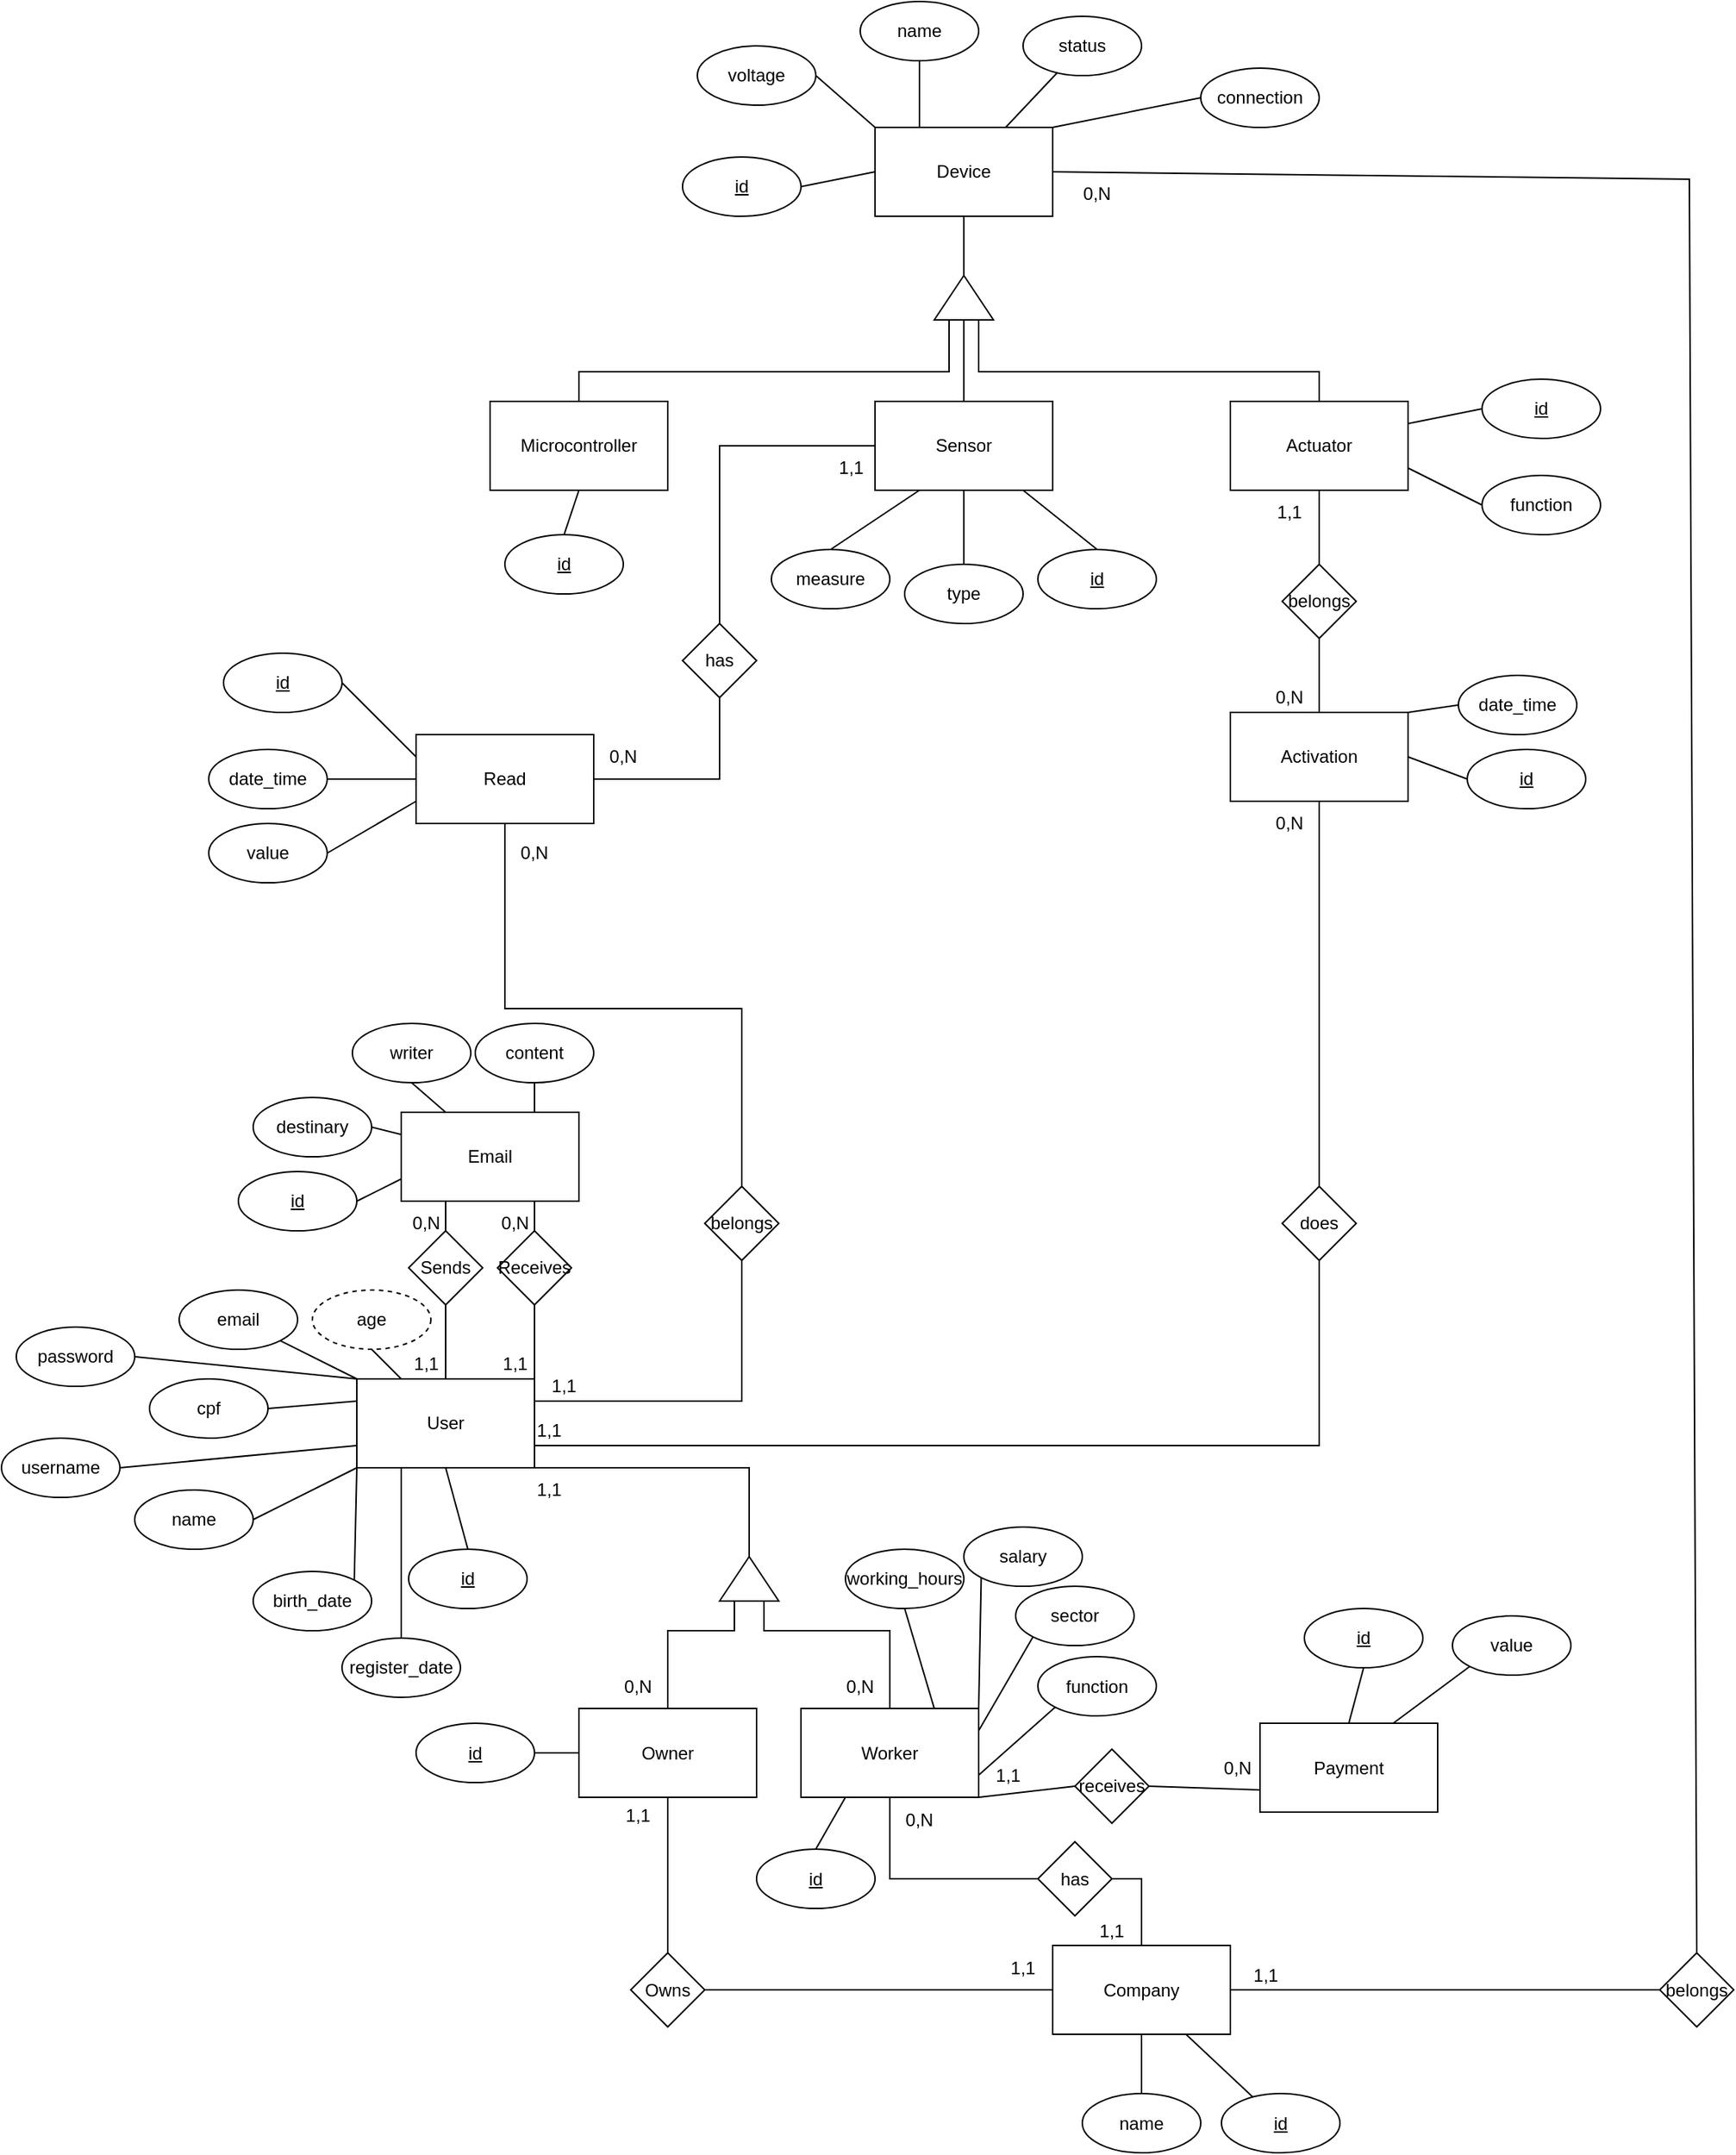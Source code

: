<mxfile version="21.3.3" type="device">
  <diagram name="Página-1" id="2HrXvCDkFX0DEuUbTWAf">
    <mxGraphModel dx="2261" dy="2053" grid="1" gridSize="10" guides="1" tooltips="1" connect="1" arrows="1" fold="1" page="1" pageScale="1" pageWidth="827" pageHeight="1169" math="0" shadow="0">
      <root>
        <mxCell id="0" />
        <mxCell id="1" parent="0" />
        <mxCell id="Am-JmtcmofWB1MtlpI0O-1" value="User" style="rounded=0;whiteSpace=wrap;html=1;" parent="1" vertex="1">
          <mxGeometry x="-410" y="290" width="120" height="60" as="geometry" />
        </mxCell>
        <mxCell id="Am-JmtcmofWB1MtlpI0O-5" value="Company" style="rounded=0;whiteSpace=wrap;html=1;" parent="1" vertex="1">
          <mxGeometry x="60" y="672.5" width="120" height="60" as="geometry" />
        </mxCell>
        <mxCell id="Am-JmtcmofWB1MtlpI0O-8" value="name" style="ellipse;whiteSpace=wrap;html=1;" parent="1" vertex="1">
          <mxGeometry x="-560" y="365" width="80" height="40" as="geometry" />
        </mxCell>
        <mxCell id="Am-JmtcmofWB1MtlpI0O-9" value="username" style="ellipse;whiteSpace=wrap;html=1;" parent="1" vertex="1">
          <mxGeometry x="-650" y="330" width="80" height="40" as="geometry" />
        </mxCell>
        <mxCell id="Am-JmtcmofWB1MtlpI0O-10" value="email" style="ellipse;whiteSpace=wrap;html=1;" parent="1" vertex="1">
          <mxGeometry x="-530" y="230" width="80" height="40" as="geometry" />
        </mxCell>
        <mxCell id="Am-JmtcmofWB1MtlpI0O-11" value="cpf" style="ellipse;whiteSpace=wrap;html=1;" parent="1" vertex="1">
          <mxGeometry x="-550" y="290" width="80" height="40" as="geometry" />
        </mxCell>
        <mxCell id="Am-JmtcmofWB1MtlpI0O-12" value="password" style="ellipse;whiteSpace=wrap;html=1;" parent="1" vertex="1">
          <mxGeometry x="-640" y="255" width="80" height="40" as="geometry" />
        </mxCell>
        <mxCell id="Am-JmtcmofWB1MtlpI0O-13" value="birth_date" style="ellipse;whiteSpace=wrap;html=1;" parent="1" vertex="1">
          <mxGeometry x="-480" y="420" width="80" height="40" as="geometry" />
        </mxCell>
        <mxCell id="Am-JmtcmofWB1MtlpI0O-14" value="name" style="ellipse;whiteSpace=wrap;html=1;" parent="1" vertex="1">
          <mxGeometry x="80" y="772.5" width="80" height="40" as="geometry" />
        </mxCell>
        <mxCell id="Am-JmtcmofWB1MtlpI0O-19" value="" style="endArrow=none;html=1;rounded=0;exitX=1;exitY=0.5;exitDx=0;exitDy=0;entryX=0;entryY=0.75;entryDx=0;entryDy=0;" parent="1" source="Am-JmtcmofWB1MtlpI0O-9" target="Am-JmtcmofWB1MtlpI0O-1" edge="1">
          <mxGeometry width="50" height="50" relative="1" as="geometry">
            <mxPoint x="-190" y="300" as="sourcePoint" />
            <mxPoint x="-140" y="250" as="targetPoint" />
          </mxGeometry>
        </mxCell>
        <mxCell id="Am-JmtcmofWB1MtlpI0O-24" value="" style="endArrow=none;html=1;rounded=0;exitX=1;exitY=0.5;exitDx=0;exitDy=0;entryX=0;entryY=0;entryDx=0;entryDy=0;" parent="1" source="Am-JmtcmofWB1MtlpI0O-12" target="Am-JmtcmofWB1MtlpI0O-1" edge="1">
          <mxGeometry width="50" height="50" relative="1" as="geometry">
            <mxPoint x="-180" y="310" as="sourcePoint" />
            <mxPoint x="-130" y="260" as="targetPoint" />
          </mxGeometry>
        </mxCell>
        <mxCell id="Am-JmtcmofWB1MtlpI0O-25" value="" style="endArrow=none;html=1;rounded=0;exitX=1;exitY=0;exitDx=0;exitDy=0;entryX=0;entryY=1;entryDx=0;entryDy=0;" parent="1" source="Am-JmtcmofWB1MtlpI0O-13" target="Am-JmtcmofWB1MtlpI0O-1" edge="1">
          <mxGeometry width="50" height="50" relative="1" as="geometry">
            <mxPoint x="-170" y="320" as="sourcePoint" />
            <mxPoint x="-120" y="270" as="targetPoint" />
          </mxGeometry>
        </mxCell>
        <mxCell id="Am-JmtcmofWB1MtlpI0O-26" value="" style="endArrow=none;html=1;rounded=0;exitX=1;exitY=0.5;exitDx=0;exitDy=0;entryX=0;entryY=1;entryDx=0;entryDy=0;" parent="1" source="Am-JmtcmofWB1MtlpI0O-8" target="Am-JmtcmofWB1MtlpI0O-1" edge="1">
          <mxGeometry width="50" height="50" relative="1" as="geometry">
            <mxPoint x="-160" y="330" as="sourcePoint" />
            <mxPoint x="-110" y="280" as="targetPoint" />
          </mxGeometry>
        </mxCell>
        <mxCell id="Am-JmtcmofWB1MtlpI0O-27" value="" style="endArrow=none;html=1;rounded=0;exitX=1;exitY=0.5;exitDx=0;exitDy=0;entryX=0;entryY=0.25;entryDx=0;entryDy=0;" parent="1" source="Am-JmtcmofWB1MtlpI0O-11" target="Am-JmtcmofWB1MtlpI0O-1" edge="1">
          <mxGeometry width="50" height="50" relative="1" as="geometry">
            <mxPoint x="-150" y="340" as="sourcePoint" />
            <mxPoint x="-100" y="290" as="targetPoint" />
          </mxGeometry>
        </mxCell>
        <mxCell id="Am-JmtcmofWB1MtlpI0O-28" value="" style="endArrow=none;html=1;rounded=0;entryX=1;entryY=1;entryDx=0;entryDy=0;" parent="1" target="Am-JmtcmofWB1MtlpI0O-10" edge="1">
          <mxGeometry width="50" height="50" relative="1" as="geometry">
            <mxPoint x="-410" y="290" as="sourcePoint" />
            <mxPoint x="-90" y="300" as="targetPoint" />
          </mxGeometry>
        </mxCell>
        <mxCell id="Am-JmtcmofWB1MtlpI0O-30" value="" style="endArrow=none;html=1;rounded=0;entryX=0.5;entryY=0;entryDx=0;entryDy=0;exitX=0.5;exitY=1;exitDx=0;exitDy=0;" parent="1" source="Am-JmtcmofWB1MtlpI0O-5" target="Am-JmtcmofWB1MtlpI0O-14" edge="1">
          <mxGeometry width="50" height="50" relative="1" as="geometry">
            <mxPoint x="130" y="642.5" as="sourcePoint" />
            <mxPoint x="180" y="592.5" as="targetPoint" />
          </mxGeometry>
        </mxCell>
        <mxCell id="Am-JmtcmofWB1MtlpI0O-39" value="Worker" style="rounded=0;whiteSpace=wrap;html=1;" parent="1" vertex="1">
          <mxGeometry x="-110" y="512.5" width="120" height="60" as="geometry" />
        </mxCell>
        <mxCell id="Am-JmtcmofWB1MtlpI0O-41" value="age" style="ellipse;whiteSpace=wrap;html=1;dashed=1;" parent="1" vertex="1">
          <mxGeometry x="-440" y="230" width="80" height="40" as="geometry" />
        </mxCell>
        <mxCell id="Am-JmtcmofWB1MtlpI0O-42" value="" style="endArrow=none;html=1;rounded=0;entryX=0.25;entryY=0;entryDx=0;entryDy=0;exitX=0.5;exitY=1;exitDx=0;exitDy=0;" parent="1" source="Am-JmtcmofWB1MtlpI0O-41" target="Am-JmtcmofWB1MtlpI0O-1" edge="1">
          <mxGeometry width="50" height="50" relative="1" as="geometry">
            <mxPoint x="-400" y="315" as="sourcePoint" />
            <mxPoint x="-452" y="274" as="targetPoint" />
          </mxGeometry>
        </mxCell>
        <mxCell id="Am-JmtcmofWB1MtlpI0O-45" value="register_date" style="ellipse;whiteSpace=wrap;html=1;" parent="1" vertex="1">
          <mxGeometry x="-420" y="465" width="80" height="40" as="geometry" />
        </mxCell>
        <mxCell id="Am-JmtcmofWB1MtlpI0O-46" value="" style="endArrow=none;html=1;rounded=0;exitX=0.5;exitY=0;exitDx=0;exitDy=0;entryX=0.25;entryY=1;entryDx=0;entryDy=0;" parent="1" source="Am-JmtcmofWB1MtlpI0O-45" target="Am-JmtcmofWB1MtlpI0O-1" edge="1">
          <mxGeometry width="50" height="50" relative="1" as="geometry">
            <mxPoint x="-390" y="430" as="sourcePoint" />
            <mxPoint x="-340" y="360" as="targetPoint" />
          </mxGeometry>
        </mxCell>
        <mxCell id="Am-JmtcmofWB1MtlpI0O-47" value="function" style="ellipse;whiteSpace=wrap;html=1;" parent="1" vertex="1">
          <mxGeometry x="50" y="477.5" width="80" height="40" as="geometry" />
        </mxCell>
        <mxCell id="Am-JmtcmofWB1MtlpI0O-48" value="sector" style="ellipse;whiteSpace=wrap;html=1;" parent="1" vertex="1">
          <mxGeometry x="35" y="430" width="80" height="40" as="geometry" />
        </mxCell>
        <mxCell id="Am-JmtcmofWB1MtlpI0O-49" value="working_hours" style="ellipse;whiteSpace=wrap;html=1;" parent="1" vertex="1">
          <mxGeometry x="-80" y="405" width="80" height="40" as="geometry" />
        </mxCell>
        <mxCell id="Am-JmtcmofWB1MtlpI0O-50" value="&lt;u&gt;id&lt;/u&gt;" style="ellipse;whiteSpace=wrap;html=1;" parent="1" vertex="1">
          <mxGeometry x="-375" y="405" width="80" height="40" as="geometry" />
        </mxCell>
        <mxCell id="Am-JmtcmofWB1MtlpI0O-51" value="" style="endArrow=none;html=1;rounded=0;exitX=0.5;exitY=1;exitDx=0;exitDy=0;entryX=0.5;entryY=0;entryDx=0;entryDy=0;" parent="1" source="Am-JmtcmofWB1MtlpI0O-1" target="Am-JmtcmofWB1MtlpI0O-50" edge="1">
          <mxGeometry width="50" height="50" relative="1" as="geometry">
            <mxPoint x="-452" y="436" as="sourcePoint" />
            <mxPoint x="-370" y="360" as="targetPoint" />
          </mxGeometry>
        </mxCell>
        <mxCell id="Am-JmtcmofWB1MtlpI0O-52" value="&lt;u&gt;id&lt;/u&gt;" style="ellipse;whiteSpace=wrap;html=1;" parent="1" vertex="1">
          <mxGeometry x="174" y="772.5" width="80" height="40" as="geometry" />
        </mxCell>
        <mxCell id="Am-JmtcmofWB1MtlpI0O-53" value="" style="endArrow=none;html=1;rounded=0;entryX=0.75;entryY=1;entryDx=0;entryDy=0;" parent="1" source="Am-JmtcmofWB1MtlpI0O-52" target="Am-JmtcmofWB1MtlpI0O-5" edge="1">
          <mxGeometry width="50" height="50" relative="1" as="geometry">
            <mxPoint y="712.5" as="sourcePoint" />
            <mxPoint x="-20" y="642.5" as="targetPoint" />
          </mxGeometry>
        </mxCell>
        <mxCell id="Am-JmtcmofWB1MtlpI0O-54" value="&lt;u&gt;id&lt;/u&gt;" style="ellipse;whiteSpace=wrap;html=1;" parent="1" vertex="1">
          <mxGeometry x="-140" y="607.5" width="80" height="40" as="geometry" />
        </mxCell>
        <mxCell id="Am-JmtcmofWB1MtlpI0O-57" value="salary" style="ellipse;whiteSpace=wrap;html=1;" parent="1" vertex="1">
          <mxGeometry y="390" width="80" height="40" as="geometry" />
        </mxCell>
        <mxCell id="Am-JmtcmofWB1MtlpI0O-61" value="has" style="rhombus;whiteSpace=wrap;html=1;" parent="1" vertex="1">
          <mxGeometry x="50" y="602.5" width="50" height="50" as="geometry" />
        </mxCell>
        <mxCell id="Am-JmtcmofWB1MtlpI0O-62" value="" style="endArrow=none;html=1;rounded=0;entryX=0.5;entryY=1;entryDx=0;entryDy=0;exitX=0;exitY=0.5;exitDx=0;exitDy=0;" parent="1" source="Am-JmtcmofWB1MtlpI0O-61" target="Am-JmtcmofWB1MtlpI0O-39" edge="1">
          <mxGeometry width="50" height="50" relative="1" as="geometry">
            <mxPoint x="-160" y="782.5" as="sourcePoint" />
            <mxPoint x="-110" y="732.5" as="targetPoint" />
            <Array as="points">
              <mxPoint x="-50" y="627.5" />
            </Array>
          </mxGeometry>
        </mxCell>
        <mxCell id="Am-JmtcmofWB1MtlpI0O-63" value="" style="endArrow=none;html=1;rounded=0;exitX=0.5;exitY=0;exitDx=0;exitDy=0;entryX=1;entryY=0.5;entryDx=0;entryDy=0;" parent="1" source="Am-JmtcmofWB1MtlpI0O-5" target="Am-JmtcmofWB1MtlpI0O-61" edge="1">
          <mxGeometry width="50" height="50" relative="1" as="geometry">
            <mxPoint x="-120" y="722.5" as="sourcePoint" />
            <mxPoint x="30" y="627.5" as="targetPoint" />
            <Array as="points">
              <mxPoint x="120" y="627.5" />
            </Array>
          </mxGeometry>
        </mxCell>
        <mxCell id="Am-JmtcmofWB1MtlpI0O-64" value="0,N" style="text;html=1;strokeColor=none;fillColor=none;align=center;verticalAlign=middle;whiteSpace=wrap;rounded=0;" parent="1" vertex="1">
          <mxGeometry x="-60" y="572.5" width="60" height="30" as="geometry" />
        </mxCell>
        <mxCell id="Am-JmtcmofWB1MtlpI0O-65" value="1,1" style="text;html=1;strokeColor=none;fillColor=none;align=center;verticalAlign=middle;whiteSpace=wrap;rounded=0;" parent="1" vertex="1">
          <mxGeometry x="70" y="647.5" width="60" height="30" as="geometry" />
        </mxCell>
        <mxCell id="Am-JmtcmofWB1MtlpI0O-67" value="" style="endArrow=none;html=1;rounded=0;exitX=1;exitY=0.75;exitDx=0;exitDy=0;entryX=1;entryY=0.5;entryDx=0;entryDy=0;" parent="1" source="Am-JmtcmofWB1MtlpI0O-1" target="Am-JmtcmofWB1MtlpI0O-159" edge="1">
          <mxGeometry width="50" height="50" relative="1" as="geometry">
            <mxPoint x="-390" y="430" as="sourcePoint" />
            <mxPoint x="-140" y="360" as="targetPoint" />
            <Array as="points">
              <mxPoint x="-290" y="350" />
              <mxPoint x="-145" y="350" />
            </Array>
          </mxGeometry>
        </mxCell>
        <mxCell id="Am-JmtcmofWB1MtlpI0O-68" value="" style="endArrow=none;html=1;rounded=0;exitX=0.5;exitY=0;exitDx=0;exitDy=0;entryX=0;entryY=0.75;entryDx=0;entryDy=0;" parent="1" source="Am-JmtcmofWB1MtlpI0O-39" target="Am-JmtcmofWB1MtlpI0O-159" edge="1">
          <mxGeometry width="50" height="50" relative="1" as="geometry">
            <mxPoint x="-160" y="542.5" as="sourcePoint" />
            <mxPoint x="-130" y="460" as="targetPoint" />
            <Array as="points">
              <mxPoint x="-50" y="460" />
              <mxPoint x="-135" y="460" />
            </Array>
          </mxGeometry>
        </mxCell>
        <mxCell id="Am-JmtcmofWB1MtlpI0O-69" value="" style="endArrow=none;html=1;rounded=0;exitX=0.5;exitY=1;exitDx=0;exitDy=0;entryX=0.75;entryY=0;entryDx=0;entryDy=0;" parent="1" source="Am-JmtcmofWB1MtlpI0O-49" target="Am-JmtcmofWB1MtlpI0O-39" edge="1">
          <mxGeometry width="50" height="50" relative="1" as="geometry">
            <mxPoint x="-352" y="548.5" as="sourcePoint" />
            <mxPoint x="-270" y="472.5" as="targetPoint" />
          </mxGeometry>
        </mxCell>
        <mxCell id="Am-JmtcmofWB1MtlpI0O-70" value="" style="endArrow=none;html=1;rounded=0;entryX=0.25;entryY=1;entryDx=0;entryDy=0;exitX=0.5;exitY=0;exitDx=0;exitDy=0;" parent="1" source="Am-JmtcmofWB1MtlpI0O-54" target="Am-JmtcmofWB1MtlpI0O-39" edge="1">
          <mxGeometry width="50" height="50" relative="1" as="geometry">
            <mxPoint x="-80" y="692.5" as="sourcePoint" />
            <mxPoint x="-30" y="642.5" as="targetPoint" />
          </mxGeometry>
        </mxCell>
        <mxCell id="Am-JmtcmofWB1MtlpI0O-71" value="" style="endArrow=none;html=1;rounded=0;entryX=1;entryY=0.75;entryDx=0;entryDy=0;exitX=0;exitY=1;exitDx=0;exitDy=0;" parent="1" source="Am-JmtcmofWB1MtlpI0O-47" target="Am-JmtcmofWB1MtlpI0O-39" edge="1">
          <mxGeometry width="50" height="50" relative="1" as="geometry">
            <mxPoint x="-80" y="692.5" as="sourcePoint" />
            <mxPoint x="-30" y="642.5" as="targetPoint" />
          </mxGeometry>
        </mxCell>
        <mxCell id="Am-JmtcmofWB1MtlpI0O-72" value="" style="endArrow=none;html=1;rounded=0;entryX=0;entryY=1;entryDx=0;entryDy=0;exitX=1;exitY=0.25;exitDx=0;exitDy=0;" parent="1" source="Am-JmtcmofWB1MtlpI0O-39" target="Am-JmtcmofWB1MtlpI0O-48" edge="1">
          <mxGeometry width="50" height="50" relative="1" as="geometry">
            <mxPoint x="-80" y="692.5" as="sourcePoint" />
            <mxPoint x="-30" y="642.5" as="targetPoint" />
          </mxGeometry>
        </mxCell>
        <mxCell id="Am-JmtcmofWB1MtlpI0O-73" value="" style="endArrow=none;html=1;rounded=0;entryX=0;entryY=1;entryDx=0;entryDy=0;exitX=1;exitY=0;exitDx=0;exitDy=0;" parent="1" source="Am-JmtcmofWB1MtlpI0O-39" target="Am-JmtcmofWB1MtlpI0O-57" edge="1">
          <mxGeometry width="50" height="50" relative="1" as="geometry">
            <mxPoint x="-80" y="692.5" as="sourcePoint" />
            <mxPoint x="-30" y="642.5" as="targetPoint" />
          </mxGeometry>
        </mxCell>
        <mxCell id="Am-JmtcmofWB1MtlpI0O-74" value="1,1" style="text;html=1;strokeColor=none;fillColor=none;align=center;verticalAlign=middle;whiteSpace=wrap;rounded=0;" parent="1" vertex="1">
          <mxGeometry x="-310" y="350" width="60" height="30" as="geometry" />
        </mxCell>
        <mxCell id="Am-JmtcmofWB1MtlpI0O-75" value="0,N" style="text;html=1;strokeColor=none;fillColor=none;align=center;verticalAlign=middle;whiteSpace=wrap;rounded=0;" parent="1" vertex="1">
          <mxGeometry x="-100" y="482.5" width="60" height="30" as="geometry" />
        </mxCell>
        <mxCell id="Am-JmtcmofWB1MtlpI0O-76" value="Device" style="rounded=0;whiteSpace=wrap;html=1;" parent="1" vertex="1">
          <mxGeometry x="-60" y="-555" width="120" height="60" as="geometry" />
        </mxCell>
        <mxCell id="Am-JmtcmofWB1MtlpI0O-77" value="&lt;u&gt;id&lt;/u&gt;" style="ellipse;whiteSpace=wrap;html=1;" parent="1" vertex="1">
          <mxGeometry x="-190" y="-535" width="80" height="40" as="geometry" />
        </mxCell>
        <mxCell id="Am-JmtcmofWB1MtlpI0O-78" value="voltage" style="ellipse;whiteSpace=wrap;html=1;" parent="1" vertex="1">
          <mxGeometry x="-180" y="-610" width="80" height="40" as="geometry" />
        </mxCell>
        <mxCell id="Am-JmtcmofWB1MtlpI0O-79" value="status" style="ellipse;whiteSpace=wrap;html=1;" parent="1" vertex="1">
          <mxGeometry x="40" y="-630" width="80" height="40" as="geometry" />
        </mxCell>
        <mxCell id="Am-JmtcmofWB1MtlpI0O-80" value="name" style="ellipse;whiteSpace=wrap;html=1;" parent="1" vertex="1">
          <mxGeometry x="-70" y="-640" width="80" height="40" as="geometry" />
        </mxCell>
        <mxCell id="Am-JmtcmofWB1MtlpI0O-81" value="connection" style="ellipse;whiteSpace=wrap;html=1;" parent="1" vertex="1">
          <mxGeometry x="160" y="-595" width="80" height="40" as="geometry" />
        </mxCell>
        <mxCell id="Am-JmtcmofWB1MtlpI0O-82" value="" style="triangle;whiteSpace=wrap;html=1;rotation=-90;" parent="1" vertex="1">
          <mxGeometry x="-15" y="-460" width="30" height="40" as="geometry" />
        </mxCell>
        <mxCell id="Am-JmtcmofWB1MtlpI0O-83" value="Microcontroller" style="rounded=0;whiteSpace=wrap;html=1;" parent="1" vertex="1">
          <mxGeometry x="-320" y="-370" width="120" height="60" as="geometry" />
        </mxCell>
        <mxCell id="Am-JmtcmofWB1MtlpI0O-84" value="&lt;u&gt;id&lt;/u&gt;" style="ellipse;whiteSpace=wrap;html=1;" parent="1" vertex="1">
          <mxGeometry x="-310" y="-280" width="80" height="40" as="geometry" />
        </mxCell>
        <mxCell id="Am-JmtcmofWB1MtlpI0O-85" value="Sensor" style="rounded=0;whiteSpace=wrap;html=1;" parent="1" vertex="1">
          <mxGeometry x="-60" y="-370" width="120" height="60" as="geometry" />
        </mxCell>
        <mxCell id="Am-JmtcmofWB1MtlpI0O-86" value="&lt;u&gt;id&lt;/u&gt;" style="ellipse;whiteSpace=wrap;html=1;" parent="1" vertex="1">
          <mxGeometry x="50" y="-270" width="80" height="40" as="geometry" />
        </mxCell>
        <mxCell id="Am-JmtcmofWB1MtlpI0O-87" value="measure" style="ellipse;whiteSpace=wrap;html=1;" parent="1" vertex="1">
          <mxGeometry x="-130" y="-270" width="80" height="40" as="geometry" />
        </mxCell>
        <mxCell id="Am-JmtcmofWB1MtlpI0O-88" value="Actuator" style="rounded=0;whiteSpace=wrap;html=1;" parent="1" vertex="1">
          <mxGeometry x="180" y="-370" width="120" height="60" as="geometry" />
        </mxCell>
        <mxCell id="Am-JmtcmofWB1MtlpI0O-89" value="&lt;u&gt;id&lt;/u&gt;" style="ellipse;whiteSpace=wrap;html=1;" parent="1" vertex="1">
          <mxGeometry x="350" y="-385" width="80" height="40" as="geometry" />
        </mxCell>
        <mxCell id="Am-JmtcmofWB1MtlpI0O-90" value="function" style="ellipse;whiteSpace=wrap;html=1;" parent="1" vertex="1">
          <mxGeometry x="350" y="-320" width="80" height="40" as="geometry" />
        </mxCell>
        <mxCell id="Am-JmtcmofWB1MtlpI0O-91" value="Read" style="rounded=0;whiteSpace=wrap;html=1;" parent="1" vertex="1">
          <mxGeometry x="-370" y="-145" width="120" height="60" as="geometry" />
        </mxCell>
        <mxCell id="Am-JmtcmofWB1MtlpI0O-92" value="&lt;u&gt;id&lt;/u&gt;" style="ellipse;whiteSpace=wrap;html=1;" parent="1" vertex="1">
          <mxGeometry x="-500" y="-200" width="80" height="40" as="geometry" />
        </mxCell>
        <mxCell id="Am-JmtcmofWB1MtlpI0O-93" value="value" style="ellipse;whiteSpace=wrap;html=1;" parent="1" vertex="1">
          <mxGeometry x="-510" y="-85" width="80" height="40" as="geometry" />
        </mxCell>
        <mxCell id="Am-JmtcmofWB1MtlpI0O-94" value="date_time" style="ellipse;whiteSpace=wrap;html=1;" parent="1" vertex="1">
          <mxGeometry x="-510" y="-135" width="80" height="40" as="geometry" />
        </mxCell>
        <mxCell id="Am-JmtcmofWB1MtlpI0O-95" value="type" style="ellipse;whiteSpace=wrap;html=1;" parent="1" vertex="1">
          <mxGeometry x="-40" y="-260" width="80" height="40" as="geometry" />
        </mxCell>
        <mxCell id="Am-JmtcmofWB1MtlpI0O-96" value="" style="endArrow=none;html=1;rounded=0;entryX=0.5;entryY=1;entryDx=0;entryDy=0;exitX=1;exitY=0.5;exitDx=0;exitDy=0;" parent="1" source="Am-JmtcmofWB1MtlpI0O-82" target="Am-JmtcmofWB1MtlpI0O-76" edge="1">
          <mxGeometry width="50" height="50" relative="1" as="geometry">
            <mxPoint x="-40" y="-370" as="sourcePoint" />
            <mxPoint x="10" y="-420" as="targetPoint" />
          </mxGeometry>
        </mxCell>
        <mxCell id="Am-JmtcmofWB1MtlpI0O-97" value="" style="endArrow=none;html=1;rounded=0;entryX=1;entryY=0.5;entryDx=0;entryDy=0;exitX=0;exitY=0.5;exitDx=0;exitDy=0;" parent="1" source="Am-JmtcmofWB1MtlpI0O-76" target="Am-JmtcmofWB1MtlpI0O-77" edge="1">
          <mxGeometry width="50" height="50" relative="1" as="geometry">
            <mxPoint x="10" y="-280" as="sourcePoint" />
            <mxPoint x="60" y="-330" as="targetPoint" />
          </mxGeometry>
        </mxCell>
        <mxCell id="Am-JmtcmofWB1MtlpI0O-98" value="" style="endArrow=none;html=1;rounded=0;entryX=1;entryY=0.5;entryDx=0;entryDy=0;exitX=0;exitY=0;exitDx=0;exitDy=0;" parent="1" source="Am-JmtcmofWB1MtlpI0O-76" target="Am-JmtcmofWB1MtlpI0O-78" edge="1">
          <mxGeometry width="50" height="50" relative="1" as="geometry">
            <mxPoint x="10" y="-280" as="sourcePoint" />
            <mxPoint x="60" y="-330" as="targetPoint" />
          </mxGeometry>
        </mxCell>
        <mxCell id="Am-JmtcmofWB1MtlpI0O-99" value="" style="endArrow=none;html=1;rounded=0;entryX=0.5;entryY=1;entryDx=0;entryDy=0;exitX=0.25;exitY=0;exitDx=0;exitDy=0;" parent="1" source="Am-JmtcmofWB1MtlpI0O-76" target="Am-JmtcmofWB1MtlpI0O-80" edge="1">
          <mxGeometry width="50" height="50" relative="1" as="geometry">
            <mxPoint x="10" y="-280" as="sourcePoint" />
            <mxPoint x="60" y="-330" as="targetPoint" />
          </mxGeometry>
        </mxCell>
        <mxCell id="Am-JmtcmofWB1MtlpI0O-100" value="" style="endArrow=none;html=1;rounded=0;" parent="1" source="Am-JmtcmofWB1MtlpI0O-79" target="Am-JmtcmofWB1MtlpI0O-76" edge="1">
          <mxGeometry width="50" height="50" relative="1" as="geometry">
            <mxPoint x="10" y="-280" as="sourcePoint" />
            <mxPoint x="60" y="-330" as="targetPoint" />
          </mxGeometry>
        </mxCell>
        <mxCell id="Am-JmtcmofWB1MtlpI0O-101" value="" style="endArrow=none;html=1;rounded=0;entryX=0;entryY=0.5;entryDx=0;entryDy=0;exitX=1;exitY=0;exitDx=0;exitDy=0;" parent="1" source="Am-JmtcmofWB1MtlpI0O-76" target="Am-JmtcmofWB1MtlpI0O-81" edge="1">
          <mxGeometry width="50" height="50" relative="1" as="geometry">
            <mxPoint x="10" y="-280" as="sourcePoint" />
            <mxPoint x="60" y="-330" as="targetPoint" />
          </mxGeometry>
        </mxCell>
        <mxCell id="Am-JmtcmofWB1MtlpI0O-102" value="" style="endArrow=none;html=1;rounded=0;entryX=0;entryY=0.5;entryDx=0;entryDy=0;exitX=0.5;exitY=0;exitDx=0;exitDy=0;" parent="1" source="Am-JmtcmofWB1MtlpI0O-85" target="Am-JmtcmofWB1MtlpI0O-82" edge="1">
          <mxGeometry width="50" height="50" relative="1" as="geometry">
            <mxPoint x="10" y="-280" as="sourcePoint" />
            <mxPoint x="60" y="-330" as="targetPoint" />
          </mxGeometry>
        </mxCell>
        <mxCell id="Am-JmtcmofWB1MtlpI0O-103" value="" style="endArrow=none;html=1;rounded=0;entryX=0;entryY=0.25;entryDx=0;entryDy=0;exitX=0.5;exitY=0;exitDx=0;exitDy=0;" parent="1" source="Am-JmtcmofWB1MtlpI0O-83" target="Am-JmtcmofWB1MtlpI0O-82" edge="1">
          <mxGeometry width="50" height="50" relative="1" as="geometry">
            <mxPoint x="-230" y="-390" as="sourcePoint" />
            <mxPoint x="-30" y="-410" as="targetPoint" />
            <Array as="points">
              <mxPoint x="-260" y="-390" />
              <mxPoint x="-10" y="-390" />
            </Array>
          </mxGeometry>
        </mxCell>
        <mxCell id="Am-JmtcmofWB1MtlpI0O-104" value="" style="endArrow=none;html=1;rounded=0;entryX=0.25;entryY=1;entryDx=0;entryDy=0;exitX=0.5;exitY=0;exitDx=0;exitDy=0;" parent="1" source="Am-JmtcmofWB1MtlpI0O-87" target="Am-JmtcmofWB1MtlpI0O-85" edge="1">
          <mxGeometry width="50" height="50" relative="1" as="geometry">
            <mxPoint x="10" y="-280" as="sourcePoint" />
            <mxPoint x="60" y="-330" as="targetPoint" />
          </mxGeometry>
        </mxCell>
        <mxCell id="Am-JmtcmofWB1MtlpI0O-105" value="" style="endArrow=none;html=1;rounded=0;entryX=0.5;entryY=1;entryDx=0;entryDy=0;exitX=0.5;exitY=0;exitDx=0;exitDy=0;" parent="1" source="Am-JmtcmofWB1MtlpI0O-95" target="Am-JmtcmofWB1MtlpI0O-85" edge="1">
          <mxGeometry width="50" height="50" relative="1" as="geometry">
            <mxPoint x="10" y="-280" as="sourcePoint" />
            <mxPoint x="60" y="-330" as="targetPoint" />
          </mxGeometry>
        </mxCell>
        <mxCell id="Am-JmtcmofWB1MtlpI0O-106" value="" style="endArrow=none;html=1;rounded=0;exitX=0.5;exitY=0;exitDx=0;exitDy=0;" parent="1" source="Am-JmtcmofWB1MtlpI0O-86" edge="1">
          <mxGeometry width="50" height="50" relative="1" as="geometry">
            <mxPoint x="10" y="-280" as="sourcePoint" />
            <mxPoint x="40" y="-310" as="targetPoint" />
          </mxGeometry>
        </mxCell>
        <mxCell id="Am-JmtcmofWB1MtlpI0O-107" value="" style="endArrow=none;html=1;rounded=0;entryX=0;entryY=0.75;entryDx=0;entryDy=0;exitX=0.5;exitY=0;exitDx=0;exitDy=0;" parent="1" source="Am-JmtcmofWB1MtlpI0O-88" target="Am-JmtcmofWB1MtlpI0O-82" edge="1">
          <mxGeometry width="50" height="50" relative="1" as="geometry">
            <mxPoint x="150" y="-390" as="sourcePoint" />
            <mxPoint x="60" y="-330" as="targetPoint" />
            <Array as="points">
              <mxPoint x="240" y="-390" />
              <mxPoint x="10" y="-390" />
            </Array>
          </mxGeometry>
        </mxCell>
        <mxCell id="Am-JmtcmofWB1MtlpI0O-108" value="" style="endArrow=none;html=1;rounded=0;entryX=1;entryY=0.25;entryDx=0;entryDy=0;exitX=0;exitY=0.5;exitDx=0;exitDy=0;" parent="1" source="Am-JmtcmofWB1MtlpI0O-89" target="Am-JmtcmofWB1MtlpI0O-88" edge="1">
          <mxGeometry width="50" height="50" relative="1" as="geometry">
            <mxPoint x="10" y="-280" as="sourcePoint" />
            <mxPoint x="60" y="-330" as="targetPoint" />
          </mxGeometry>
        </mxCell>
        <mxCell id="Am-JmtcmofWB1MtlpI0O-109" value="" style="endArrow=none;html=1;rounded=0;entryX=1;entryY=0.75;entryDx=0;entryDy=0;exitX=0;exitY=0.5;exitDx=0;exitDy=0;" parent="1" source="Am-JmtcmofWB1MtlpI0O-90" target="Am-JmtcmofWB1MtlpI0O-88" edge="1">
          <mxGeometry width="50" height="50" relative="1" as="geometry">
            <mxPoint x="10" y="-280" as="sourcePoint" />
            <mxPoint x="60" y="-330" as="targetPoint" />
          </mxGeometry>
        </mxCell>
        <mxCell id="Am-JmtcmofWB1MtlpI0O-110" value="" style="endArrow=none;html=1;rounded=0;entryX=0.5;entryY=0;entryDx=0;entryDy=0;exitX=0.5;exitY=1;exitDx=0;exitDy=0;" parent="1" source="Am-JmtcmofWB1MtlpI0O-83" target="Am-JmtcmofWB1MtlpI0O-84" edge="1">
          <mxGeometry width="50" height="50" relative="1" as="geometry">
            <mxPoint x="10" y="-280" as="sourcePoint" />
            <mxPoint x="60" y="-330" as="targetPoint" />
          </mxGeometry>
        </mxCell>
        <mxCell id="Am-JmtcmofWB1MtlpI0O-111" value="" style="endArrow=none;html=1;rounded=0;entryX=0;entryY=0.5;entryDx=0;entryDy=0;exitX=0.5;exitY=0;exitDx=0;exitDy=0;" parent="1" source="Am-JmtcmofWB1MtlpI0O-112" target="Am-JmtcmofWB1MtlpI0O-85" edge="1">
          <mxGeometry width="50" height="50" relative="1" as="geometry">
            <mxPoint x="-160" y="-220" as="sourcePoint" />
            <mxPoint x="60" y="-330" as="targetPoint" />
            <Array as="points">
              <mxPoint x="-165" y="-340" />
            </Array>
          </mxGeometry>
        </mxCell>
        <mxCell id="Am-JmtcmofWB1MtlpI0O-112" value="has" style="rhombus;whiteSpace=wrap;html=1;" parent="1" vertex="1">
          <mxGeometry x="-190" y="-220" width="50" height="50" as="geometry" />
        </mxCell>
        <mxCell id="Am-JmtcmofWB1MtlpI0O-113" value="" style="endArrow=none;html=1;rounded=0;exitX=1;exitY=0.5;exitDx=0;exitDy=0;entryX=0.5;entryY=1;entryDx=0;entryDy=0;" parent="1" source="Am-JmtcmofWB1MtlpI0O-91" target="Am-JmtcmofWB1MtlpI0O-112" edge="1">
          <mxGeometry width="50" height="50" relative="1" as="geometry">
            <mxPoint x="-130" y="-130" as="sourcePoint" />
            <mxPoint x="-80" y="-180" as="targetPoint" />
            <Array as="points">
              <mxPoint x="-165" y="-115" />
            </Array>
          </mxGeometry>
        </mxCell>
        <mxCell id="Am-JmtcmofWB1MtlpI0O-117" value="" style="endArrow=none;html=1;rounded=0;exitX=0;exitY=0.5;exitDx=0;exitDy=0;entryX=1;entryY=0.5;entryDx=0;entryDy=0;" parent="1" source="Am-JmtcmofWB1MtlpI0O-91" target="Am-JmtcmofWB1MtlpI0O-94" edge="1">
          <mxGeometry width="50" height="50" relative="1" as="geometry">
            <mxPoint x="-130" y="-130" as="sourcePoint" />
            <mxPoint x="-400" y="-40" as="targetPoint" />
          </mxGeometry>
        </mxCell>
        <mxCell id="Am-JmtcmofWB1MtlpI0O-118" value="" style="endArrow=none;html=1;rounded=0;entryX=0;entryY=0.75;entryDx=0;entryDy=0;exitX=1;exitY=0.5;exitDx=0;exitDy=0;" parent="1" source="Am-JmtcmofWB1MtlpI0O-93" target="Am-JmtcmofWB1MtlpI0O-91" edge="1">
          <mxGeometry width="50" height="50" relative="1" as="geometry">
            <mxPoint x="-130" y="-130" as="sourcePoint" />
            <mxPoint x="-80" y="-180" as="targetPoint" />
          </mxGeometry>
        </mxCell>
        <mxCell id="Am-JmtcmofWB1MtlpI0O-119" value="" style="endArrow=none;html=1;rounded=0;entryX=0;entryY=0.25;entryDx=0;entryDy=0;exitX=1;exitY=0.5;exitDx=0;exitDy=0;" parent="1" source="Am-JmtcmofWB1MtlpI0O-92" target="Am-JmtcmofWB1MtlpI0O-91" edge="1">
          <mxGeometry width="50" height="50" relative="1" as="geometry">
            <mxPoint x="10" y="-190" as="sourcePoint" />
            <mxPoint x="60" y="-240" as="targetPoint" />
          </mxGeometry>
        </mxCell>
        <mxCell id="Am-JmtcmofWB1MtlpI0O-120" value="0,N" style="text;html=1;strokeColor=none;fillColor=none;align=center;verticalAlign=middle;whiteSpace=wrap;rounded=0;" parent="1" vertex="1">
          <mxGeometry x="-260" y="-145" width="60" height="30" as="geometry" />
        </mxCell>
        <mxCell id="Am-JmtcmofWB1MtlpI0O-121" value="1,1" style="text;html=1;strokeColor=none;fillColor=none;align=center;verticalAlign=middle;whiteSpace=wrap;rounded=0;" parent="1" vertex="1">
          <mxGeometry x="-106" y="-340" width="60" height="30" as="geometry" />
        </mxCell>
        <mxCell id="Am-JmtcmofWB1MtlpI0O-124" value="Activation" style="rounded=0;whiteSpace=wrap;html=1;" parent="1" vertex="1">
          <mxGeometry x="180" y="-160" width="120" height="60" as="geometry" />
        </mxCell>
        <mxCell id="Am-JmtcmofWB1MtlpI0O-125" value="belongs" style="rhombus;whiteSpace=wrap;html=1;" parent="1" vertex="1">
          <mxGeometry x="215" y="-260" width="50" height="50" as="geometry" />
        </mxCell>
        <mxCell id="Am-JmtcmofWB1MtlpI0O-126" value="" style="endArrow=none;html=1;rounded=0;entryX=0.5;entryY=1;entryDx=0;entryDy=0;exitX=0.5;exitY=0;exitDx=0;exitDy=0;" parent="1" source="Am-JmtcmofWB1MtlpI0O-124" target="Am-JmtcmofWB1MtlpI0O-125" edge="1">
          <mxGeometry width="50" height="50" relative="1" as="geometry">
            <mxPoint x="360" y="-290" as="sourcePoint" />
            <mxPoint x="310" y="-315" as="targetPoint" />
          </mxGeometry>
        </mxCell>
        <mxCell id="Am-JmtcmofWB1MtlpI0O-127" value="" style="endArrow=none;html=1;rounded=0;entryX=0.5;entryY=1;entryDx=0;entryDy=0;exitX=0.5;exitY=0;exitDx=0;exitDy=0;" parent="1" source="Am-JmtcmofWB1MtlpI0O-125" target="Am-JmtcmofWB1MtlpI0O-88" edge="1">
          <mxGeometry width="50" height="50" relative="1" as="geometry">
            <mxPoint x="370" y="-280" as="sourcePoint" />
            <mxPoint x="320" y="-305" as="targetPoint" />
          </mxGeometry>
        </mxCell>
        <mxCell id="Am-JmtcmofWB1MtlpI0O-129" value="belongs" style="rhombus;whiteSpace=wrap;html=1;" parent="1" vertex="1">
          <mxGeometry x="-175" y="160" width="50" height="50" as="geometry" />
        </mxCell>
        <mxCell id="Am-JmtcmofWB1MtlpI0O-130" value="" style="endArrow=none;html=1;rounded=0;entryX=0.5;entryY=1;entryDx=0;entryDy=0;exitX=0.5;exitY=0;exitDx=0;exitDy=0;" parent="1" source="Am-JmtcmofWB1MtlpI0O-129" target="Am-JmtcmofWB1MtlpI0O-91" edge="1">
          <mxGeometry width="50" height="50" relative="1" as="geometry">
            <mxPoint x="-80" y="150" as="sourcePoint" />
            <mxPoint x="-30" y="100" as="targetPoint" />
            <Array as="points">
              <mxPoint x="-150" y="40" />
              <mxPoint x="-310" y="40" />
            </Array>
          </mxGeometry>
        </mxCell>
        <mxCell id="Am-JmtcmofWB1MtlpI0O-131" value="" style="endArrow=none;html=1;rounded=0;exitX=0.5;exitY=1;exitDx=0;exitDy=0;entryX=1;entryY=0.25;entryDx=0;entryDy=0;" parent="1" source="Am-JmtcmofWB1MtlpI0O-129" target="Am-JmtcmofWB1MtlpI0O-1" edge="1">
          <mxGeometry width="50" height="50" relative="1" as="geometry">
            <mxPoint x="-80" y="150" as="sourcePoint" />
            <mxPoint x="-30" y="100" as="targetPoint" />
            <Array as="points">
              <mxPoint x="-150" y="305" />
            </Array>
          </mxGeometry>
        </mxCell>
        <mxCell id="Am-JmtcmofWB1MtlpI0O-132" value="does" style="rhombus;whiteSpace=wrap;html=1;" parent="1" vertex="1">
          <mxGeometry x="215" y="160" width="50" height="50" as="geometry" />
        </mxCell>
        <mxCell id="Am-JmtcmofWB1MtlpI0O-133" value="" style="endArrow=none;html=1;rounded=0;entryX=0.5;entryY=1;entryDx=0;entryDy=0;" parent="1" source="Am-JmtcmofWB1MtlpI0O-132" target="Am-JmtcmofWB1MtlpI0O-124" edge="1">
          <mxGeometry width="50" height="50" relative="1" as="geometry">
            <mxPoint x="-110" y="200" as="sourcePoint" />
            <mxPoint x="-60" y="150" as="targetPoint" />
          </mxGeometry>
        </mxCell>
        <mxCell id="Am-JmtcmofWB1MtlpI0O-134" value="" style="endArrow=none;html=1;rounded=0;exitX=1;exitY=0.75;exitDx=0;exitDy=0;entryX=0.5;entryY=1;entryDx=0;entryDy=0;" parent="1" source="Am-JmtcmofWB1MtlpI0O-1" target="Am-JmtcmofWB1MtlpI0O-132" edge="1">
          <mxGeometry width="50" height="50" relative="1" as="geometry">
            <mxPoint x="-110" y="200" as="sourcePoint" />
            <mxPoint x="240" y="310" as="targetPoint" />
            <Array as="points">
              <mxPoint x="240" y="335" />
            </Array>
          </mxGeometry>
        </mxCell>
        <mxCell id="Am-JmtcmofWB1MtlpI0O-135" value="1,1" style="text;html=1;strokeColor=none;fillColor=none;align=center;verticalAlign=middle;whiteSpace=wrap;rounded=0;" parent="1" vertex="1">
          <mxGeometry x="-300" y="280" width="60" height="30" as="geometry" />
        </mxCell>
        <mxCell id="Am-JmtcmofWB1MtlpI0O-136" value="0,N" style="text;html=1;strokeColor=none;fillColor=none;align=center;verticalAlign=middle;whiteSpace=wrap;rounded=0;" parent="1" vertex="1">
          <mxGeometry x="-320" y="-80" width="60" height="30" as="geometry" />
        </mxCell>
        <mxCell id="Am-JmtcmofWB1MtlpI0O-137" value="1,1" style="text;html=1;strokeColor=none;fillColor=none;align=center;verticalAlign=middle;whiteSpace=wrap;rounded=0;" parent="1" vertex="1">
          <mxGeometry x="-310" y="310" width="60" height="30" as="geometry" />
        </mxCell>
        <mxCell id="Am-JmtcmofWB1MtlpI0O-138" value="0,N" style="text;html=1;strokeColor=none;fillColor=none;align=center;verticalAlign=middle;whiteSpace=wrap;rounded=0;" parent="1" vertex="1">
          <mxGeometry x="190" y="-100" width="60" height="30" as="geometry" />
        </mxCell>
        <mxCell id="Am-JmtcmofWB1MtlpI0O-139" value="&lt;u&gt;id&lt;/u&gt;" style="ellipse;whiteSpace=wrap;html=1;" parent="1" vertex="1">
          <mxGeometry x="340" y="-135" width="80" height="40" as="geometry" />
        </mxCell>
        <mxCell id="Am-JmtcmofWB1MtlpI0O-140" value="" style="endArrow=none;html=1;rounded=0;entryX=0;entryY=0.5;entryDx=0;entryDy=0;exitX=1;exitY=0.5;exitDx=0;exitDy=0;" parent="1" source="Am-JmtcmofWB1MtlpI0O-124" target="Am-JmtcmofWB1MtlpI0O-139" edge="1">
          <mxGeometry width="50" height="50" relative="1" as="geometry">
            <mxPoint x="-110" y="50" as="sourcePoint" />
            <mxPoint x="-60" as="targetPoint" />
          </mxGeometry>
        </mxCell>
        <mxCell id="Am-JmtcmofWB1MtlpI0O-141" value="date_time" style="ellipse;whiteSpace=wrap;html=1;" parent="1" vertex="1">
          <mxGeometry x="334" y="-185" width="80" height="40" as="geometry" />
        </mxCell>
        <mxCell id="Am-JmtcmofWB1MtlpI0O-142" value="" style="endArrow=none;html=1;rounded=0;entryX=0;entryY=0.5;entryDx=0;entryDy=0;exitX=1;exitY=0;exitDx=0;exitDy=0;" parent="1" source="Am-JmtcmofWB1MtlpI0O-124" target="Am-JmtcmofWB1MtlpI0O-141" edge="1">
          <mxGeometry width="50" height="50" relative="1" as="geometry">
            <mxPoint x="-110" y="30" as="sourcePoint" />
            <mxPoint x="-60" y="-20" as="targetPoint" />
          </mxGeometry>
        </mxCell>
        <mxCell id="Am-JmtcmofWB1MtlpI0O-144" value="Owns" style="rhombus;whiteSpace=wrap;html=1;" parent="1" vertex="1">
          <mxGeometry x="-225" y="677.5" width="50" height="50" as="geometry" />
        </mxCell>
        <mxCell id="Am-JmtcmofWB1MtlpI0O-146" value="" style="endArrow=none;html=1;rounded=0;entryX=1;entryY=0.5;entryDx=0;entryDy=0;exitX=0;exitY=0.5;exitDx=0;exitDy=0;" parent="1" source="Am-JmtcmofWB1MtlpI0O-5" target="Am-JmtcmofWB1MtlpI0O-144" edge="1">
          <mxGeometry width="50" height="50" relative="1" as="geometry">
            <mxPoint x="-130" y="480" as="sourcePoint" />
            <mxPoint x="-80" y="430" as="targetPoint" />
          </mxGeometry>
        </mxCell>
        <mxCell id="Am-JmtcmofWB1MtlpI0O-147" value="0,N" style="text;html=1;strokeColor=none;fillColor=none;align=center;verticalAlign=middle;whiteSpace=wrap;rounded=0;" parent="1" vertex="1">
          <mxGeometry x="-250" y="482.5" width="60" height="30" as="geometry" />
        </mxCell>
        <mxCell id="Am-JmtcmofWB1MtlpI0O-148" value="1,1" style="text;html=1;strokeColor=none;fillColor=none;align=center;verticalAlign=middle;whiteSpace=wrap;rounded=0;" parent="1" vertex="1">
          <mxGeometry x="10" y="672.5" width="60" height="30" as="geometry" />
        </mxCell>
        <mxCell id="Am-JmtcmofWB1MtlpI0O-149" value="0,N" style="text;html=1;strokeColor=none;fillColor=none;align=center;verticalAlign=middle;whiteSpace=wrap;rounded=0;" parent="1" vertex="1">
          <mxGeometry x="190" y="-185" width="60" height="30" as="geometry" />
        </mxCell>
        <mxCell id="Am-JmtcmofWB1MtlpI0O-150" value="1,1" style="text;html=1;strokeColor=none;fillColor=none;align=center;verticalAlign=middle;whiteSpace=wrap;rounded=0;" parent="1" vertex="1">
          <mxGeometry x="190" y="-310" width="60" height="30" as="geometry" />
        </mxCell>
        <mxCell id="Am-JmtcmofWB1MtlpI0O-151" value="" style="endArrow=none;html=1;rounded=0;entryX=1;entryY=0.5;entryDx=0;entryDy=0;exitX=0.5;exitY=0;exitDx=0;exitDy=0;" parent="1" source="Am-JmtcmofWB1MtlpI0O-152" target="Am-JmtcmofWB1MtlpI0O-76" edge="1">
          <mxGeometry width="50" height="50" relative="1" as="geometry">
            <mxPoint x="480" y="578.0" as="sourcePoint" />
            <mxPoint x="400" y="-420" as="targetPoint" />
            <Array as="points">
              <mxPoint x="490" y="-520" />
            </Array>
          </mxGeometry>
        </mxCell>
        <mxCell id="Am-JmtcmofWB1MtlpI0O-152" value="belongs" style="rhombus;whiteSpace=wrap;html=1;" parent="1" vertex="1">
          <mxGeometry x="470" y="677.5" width="50" height="50" as="geometry" />
        </mxCell>
        <mxCell id="Am-JmtcmofWB1MtlpI0O-153" value="" style="endArrow=none;html=1;rounded=0;exitX=1;exitY=0.5;exitDx=0;exitDy=0;entryX=0;entryY=0.5;entryDx=0;entryDy=0;" parent="1" source="Am-JmtcmofWB1MtlpI0O-5" target="Am-JmtcmofWB1MtlpI0O-152" edge="1">
          <mxGeometry width="50" height="50" relative="1" as="geometry">
            <mxPoint x="370" y="597.5" as="sourcePoint" />
            <mxPoint x="420" y="547.5" as="targetPoint" />
          </mxGeometry>
        </mxCell>
        <mxCell id="Am-JmtcmofWB1MtlpI0O-154" value="1,1" style="text;html=1;strokeColor=none;fillColor=none;align=center;verticalAlign=middle;whiteSpace=wrap;rounded=0;" parent="1" vertex="1">
          <mxGeometry x="174" y="677.5" width="60" height="30" as="geometry" />
        </mxCell>
        <mxCell id="Am-JmtcmofWB1MtlpI0O-155" value="0,N" style="text;html=1;strokeColor=none;fillColor=none;align=center;verticalAlign=middle;whiteSpace=wrap;rounded=0;" parent="1" vertex="1">
          <mxGeometry x="60" y="-525" width="60" height="30" as="geometry" />
        </mxCell>
        <mxCell id="Am-JmtcmofWB1MtlpI0O-157" value="Owner" style="rounded=0;whiteSpace=wrap;html=1;" parent="1" vertex="1">
          <mxGeometry x="-260" y="512.5" width="120" height="60" as="geometry" />
        </mxCell>
        <mxCell id="Am-JmtcmofWB1MtlpI0O-159" value="" style="triangle;whiteSpace=wrap;html=1;rotation=-90;" parent="1" vertex="1">
          <mxGeometry x="-160" y="405" width="30" height="40" as="geometry" />
        </mxCell>
        <mxCell id="Am-JmtcmofWB1MtlpI0O-162" value="" style="endArrow=none;html=1;rounded=0;entryX=0.5;entryY=1;entryDx=0;entryDy=0;exitX=0.5;exitY=0;exitDx=0;exitDy=0;" parent="1" source="Am-JmtcmofWB1MtlpI0O-144" target="Am-JmtcmofWB1MtlpI0O-157" edge="1">
          <mxGeometry width="50" height="50" relative="1" as="geometry">
            <mxPoint x="-80" y="450" as="sourcePoint" />
            <mxPoint x="-30" y="400" as="targetPoint" />
          </mxGeometry>
        </mxCell>
        <mxCell id="Am-JmtcmofWB1MtlpI0O-164" value="&lt;u&gt;id&lt;/u&gt;" style="ellipse;whiteSpace=wrap;html=1;" parent="1" vertex="1">
          <mxGeometry x="-370" y="522.5" width="80" height="40" as="geometry" />
        </mxCell>
        <mxCell id="Am-JmtcmofWB1MtlpI0O-165" value="" style="endArrow=none;html=1;rounded=0;entryX=1;entryY=0.5;entryDx=0;entryDy=0;exitX=0;exitY=0.5;exitDx=0;exitDy=0;" parent="1" source="Am-JmtcmofWB1MtlpI0O-157" target="Am-JmtcmofWB1MtlpI0O-164" edge="1">
          <mxGeometry width="50" height="50" relative="1" as="geometry">
            <mxPoint x="-80" y="450" as="sourcePoint" />
            <mxPoint x="-30" y="400" as="targetPoint" />
          </mxGeometry>
        </mxCell>
        <mxCell id="Am-JmtcmofWB1MtlpI0O-166" value="" style="endArrow=none;html=1;rounded=0;exitX=0.5;exitY=0;exitDx=0;exitDy=0;entryX=0;entryY=0.25;entryDx=0;entryDy=0;" parent="1" source="Am-JmtcmofWB1MtlpI0O-157" target="Am-JmtcmofWB1MtlpI0O-159" edge="1">
          <mxGeometry width="50" height="50" relative="1" as="geometry">
            <mxPoint x="-80" y="450" as="sourcePoint" />
            <mxPoint x="-30" y="400" as="targetPoint" />
            <Array as="points">
              <mxPoint x="-200" y="460" />
              <mxPoint x="-155" y="460" />
            </Array>
          </mxGeometry>
        </mxCell>
        <mxCell id="Am-JmtcmofWB1MtlpI0O-167" value="1,1" style="text;html=1;strokeColor=none;fillColor=none;align=center;verticalAlign=middle;whiteSpace=wrap;rounded=0;" parent="1" vertex="1">
          <mxGeometry x="-250" y="570" width="60" height="30" as="geometry" />
        </mxCell>
        <mxCell id="lrmMNtK4hoYrfS8xwWHd-1" value="Payment" style="rounded=0;whiteSpace=wrap;html=1;" vertex="1" parent="1">
          <mxGeometry x="200" y="522.5" width="120" height="60" as="geometry" />
        </mxCell>
        <mxCell id="lrmMNtK4hoYrfS8xwWHd-3" value="&lt;u&gt;id&lt;/u&gt;" style="ellipse;whiteSpace=wrap;html=1;" vertex="1" parent="1">
          <mxGeometry x="230" y="445" width="80" height="40" as="geometry" />
        </mxCell>
        <mxCell id="lrmMNtK4hoYrfS8xwWHd-4" value="value" style="ellipse;whiteSpace=wrap;html=1;" vertex="1" parent="1">
          <mxGeometry x="330" y="450" width="80" height="40" as="geometry" />
        </mxCell>
        <mxCell id="lrmMNtK4hoYrfS8xwWHd-8" value="receives" style="rhombus;whiteSpace=wrap;html=1;" vertex="1" parent="1">
          <mxGeometry x="75" y="540" width="50" height="50" as="geometry" />
        </mxCell>
        <mxCell id="lrmMNtK4hoYrfS8xwWHd-9" value="" style="endArrow=none;html=1;rounded=0;entryX=1;entryY=1;entryDx=0;entryDy=0;exitX=0;exitY=0.5;exitDx=0;exitDy=0;" edge="1" parent="1" source="lrmMNtK4hoYrfS8xwWHd-8" target="Am-JmtcmofWB1MtlpI0O-39">
          <mxGeometry width="50" height="50" relative="1" as="geometry">
            <mxPoint x="-190" y="688" as="sourcePoint" />
            <mxPoint x="-190" y="583" as="targetPoint" />
          </mxGeometry>
        </mxCell>
        <mxCell id="lrmMNtK4hoYrfS8xwWHd-10" value="" style="endArrow=none;html=1;rounded=0;entryX=0;entryY=0.75;entryDx=0;entryDy=0;exitX=1;exitY=0.5;exitDx=0;exitDy=0;" edge="1" parent="1" source="lrmMNtK4hoYrfS8xwWHd-8" target="lrmMNtK4hoYrfS8xwWHd-1">
          <mxGeometry width="50" height="50" relative="1" as="geometry">
            <mxPoint x="-180" y="698" as="sourcePoint" />
            <mxPoint x="-180" y="593" as="targetPoint" />
          </mxGeometry>
        </mxCell>
        <mxCell id="lrmMNtK4hoYrfS8xwWHd-12" value="0,N" style="text;html=1;strokeColor=none;fillColor=none;align=center;verticalAlign=middle;whiteSpace=wrap;rounded=0;" vertex="1" parent="1">
          <mxGeometry x="155" y="537.5" width="60" height="30" as="geometry" />
        </mxCell>
        <mxCell id="lrmMNtK4hoYrfS8xwWHd-13" value="1,1" style="text;html=1;strokeColor=none;fillColor=none;align=center;verticalAlign=middle;whiteSpace=wrap;rounded=0;" vertex="1" parent="1">
          <mxGeometry y="542.5" width="60" height="30" as="geometry" />
        </mxCell>
        <mxCell id="lrmMNtK4hoYrfS8xwWHd-14" value="" style="endArrow=none;html=1;rounded=0;entryX=0.5;entryY=1;entryDx=0;entryDy=0;exitX=0.5;exitY=0;exitDx=0;exitDy=0;" edge="1" parent="1" source="lrmMNtK4hoYrfS8xwWHd-1" target="lrmMNtK4hoYrfS8xwWHd-3">
          <mxGeometry width="50" height="50" relative="1" as="geometry">
            <mxPoint x="-120" y="610" as="sourcePoint" />
            <mxPoint x="-70" y="560" as="targetPoint" />
          </mxGeometry>
        </mxCell>
        <mxCell id="lrmMNtK4hoYrfS8xwWHd-15" value="" style="endArrow=none;html=1;rounded=0;entryX=0;entryY=1;entryDx=0;entryDy=0;exitX=0.75;exitY=0;exitDx=0;exitDy=0;" edge="1" parent="1" source="lrmMNtK4hoYrfS8xwWHd-1" target="lrmMNtK4hoYrfS8xwWHd-4">
          <mxGeometry width="50" height="50" relative="1" as="geometry">
            <mxPoint x="-120" y="610" as="sourcePoint" />
            <mxPoint x="-70" y="560" as="targetPoint" />
          </mxGeometry>
        </mxCell>
        <mxCell id="lrmMNtK4hoYrfS8xwWHd-16" value="Email" style="rounded=0;whiteSpace=wrap;html=1;" vertex="1" parent="1">
          <mxGeometry x="-380" y="110" width="120" height="60" as="geometry" />
        </mxCell>
        <mxCell id="lrmMNtK4hoYrfS8xwWHd-18" value="Receives" style="rhombus;whiteSpace=wrap;html=1;" vertex="1" parent="1">
          <mxGeometry x="-315" y="190" width="50" height="50" as="geometry" />
        </mxCell>
        <mxCell id="lrmMNtK4hoYrfS8xwWHd-19" value="Sends" style="rhombus;whiteSpace=wrap;html=1;" vertex="1" parent="1">
          <mxGeometry x="-375" y="190" width="50" height="50" as="geometry" />
        </mxCell>
        <mxCell id="lrmMNtK4hoYrfS8xwWHd-20" value="" style="endArrow=none;html=1;rounded=0;entryX=0.5;entryY=0;entryDx=0;entryDy=0;exitX=0.5;exitY=1;exitDx=0;exitDy=0;" edge="1" parent="1" source="lrmMNtK4hoYrfS8xwWHd-19" target="Am-JmtcmofWB1MtlpI0O-1">
          <mxGeometry width="50" height="50" relative="1" as="geometry">
            <mxPoint x="-190" y="688" as="sourcePoint" />
            <mxPoint x="-190" y="583" as="targetPoint" />
          </mxGeometry>
        </mxCell>
        <mxCell id="lrmMNtK4hoYrfS8xwWHd-21" value="" style="endArrow=none;html=1;rounded=0;entryX=1;entryY=0;entryDx=0;entryDy=0;" edge="1" parent="1" source="lrmMNtK4hoYrfS8xwWHd-18" target="Am-JmtcmofWB1MtlpI0O-1">
          <mxGeometry width="50" height="50" relative="1" as="geometry">
            <mxPoint x="-180" y="698" as="sourcePoint" />
            <mxPoint x="-320" y="290" as="targetPoint" />
          </mxGeometry>
        </mxCell>
        <mxCell id="lrmMNtK4hoYrfS8xwWHd-22" value="" style="endArrow=none;html=1;rounded=0;entryX=0.25;entryY=1;entryDx=0;entryDy=0;exitX=0.5;exitY=0;exitDx=0;exitDy=0;" edge="1" parent="1" source="lrmMNtK4hoYrfS8xwWHd-19" target="lrmMNtK4hoYrfS8xwWHd-16">
          <mxGeometry width="50" height="50" relative="1" as="geometry">
            <mxPoint x="-170" y="708" as="sourcePoint" />
            <mxPoint x="-170" y="603" as="targetPoint" />
          </mxGeometry>
        </mxCell>
        <mxCell id="lrmMNtK4hoYrfS8xwWHd-23" value="" style="endArrow=none;html=1;rounded=0;entryX=0.75;entryY=1;entryDx=0;entryDy=0;exitX=0.5;exitY=0;exitDx=0;exitDy=0;" edge="1" parent="1" source="lrmMNtK4hoYrfS8xwWHd-18" target="lrmMNtK4hoYrfS8xwWHd-16">
          <mxGeometry width="50" height="50" relative="1" as="geometry">
            <mxPoint x="-160" y="718" as="sourcePoint" />
            <mxPoint x="-160" y="613" as="targetPoint" />
          </mxGeometry>
        </mxCell>
        <mxCell id="lrmMNtK4hoYrfS8xwWHd-24" value="&lt;u&gt;id&lt;/u&gt;" style="ellipse;whiteSpace=wrap;html=1;" vertex="1" parent="1">
          <mxGeometry x="-490" y="150" width="80" height="40" as="geometry" />
        </mxCell>
        <mxCell id="lrmMNtK4hoYrfS8xwWHd-25" value="destinary" style="ellipse;whiteSpace=wrap;html=1;" vertex="1" parent="1">
          <mxGeometry x="-480" y="100" width="80" height="40" as="geometry" />
        </mxCell>
        <mxCell id="lrmMNtK4hoYrfS8xwWHd-26" value="writer" style="ellipse;whiteSpace=wrap;html=1;" vertex="1" parent="1">
          <mxGeometry x="-413" y="50" width="80" height="40" as="geometry" />
        </mxCell>
        <mxCell id="lrmMNtK4hoYrfS8xwWHd-27" value="content" style="ellipse;whiteSpace=wrap;html=1;" vertex="1" parent="1">
          <mxGeometry x="-330" y="50" width="80" height="40" as="geometry" />
        </mxCell>
        <mxCell id="lrmMNtK4hoYrfS8xwWHd-29" value="" style="endArrow=none;html=1;rounded=0;exitX=0.5;exitY=1;exitDx=0;exitDy=0;entryX=0.75;entryY=0;entryDx=0;entryDy=0;" edge="1" parent="1" source="lrmMNtK4hoYrfS8xwWHd-27" target="lrmMNtK4hoYrfS8xwWHd-16">
          <mxGeometry width="50" height="50" relative="1" as="geometry">
            <mxPoint x="-37.5" y="200" as="sourcePoint" />
            <mxPoint x="-22.5" y="255" as="targetPoint" />
          </mxGeometry>
        </mxCell>
        <mxCell id="lrmMNtK4hoYrfS8xwWHd-30" value="" style="endArrow=none;html=1;rounded=0;exitX=0.5;exitY=1;exitDx=0;exitDy=0;entryX=0.25;entryY=0;entryDx=0;entryDy=0;" edge="1" parent="1" source="lrmMNtK4hoYrfS8xwWHd-26" target="lrmMNtK4hoYrfS8xwWHd-16">
          <mxGeometry width="50" height="50" relative="1" as="geometry">
            <mxPoint x="-330" y="370" as="sourcePoint" />
            <mxPoint x="-315" y="425" as="targetPoint" />
          </mxGeometry>
        </mxCell>
        <mxCell id="lrmMNtK4hoYrfS8xwWHd-31" value="" style="endArrow=none;html=1;rounded=0;exitX=1;exitY=0.5;exitDx=0;exitDy=0;entryX=0;entryY=0.25;entryDx=0;entryDy=0;" edge="1" parent="1" source="lrmMNtK4hoYrfS8xwWHd-25" target="lrmMNtK4hoYrfS8xwWHd-16">
          <mxGeometry width="50" height="50" relative="1" as="geometry">
            <mxPoint x="-320" y="380" as="sourcePoint" />
            <mxPoint x="-305" y="435" as="targetPoint" />
          </mxGeometry>
        </mxCell>
        <mxCell id="lrmMNtK4hoYrfS8xwWHd-32" value="" style="endArrow=none;html=1;rounded=0;exitX=1;exitY=0.5;exitDx=0;exitDy=0;entryX=0;entryY=0.75;entryDx=0;entryDy=0;" edge="1" parent="1" source="lrmMNtK4hoYrfS8xwWHd-24" target="lrmMNtK4hoYrfS8xwWHd-16">
          <mxGeometry width="50" height="50" relative="1" as="geometry">
            <mxPoint x="-310" y="390" as="sourcePoint" />
            <mxPoint x="-295" y="445" as="targetPoint" />
          </mxGeometry>
        </mxCell>
        <mxCell id="lrmMNtK4hoYrfS8xwWHd-33" value="1,1" style="text;html=1;strokeColor=none;fillColor=none;align=center;verticalAlign=middle;whiteSpace=wrap;rounded=0;" vertex="1" parent="1">
          <mxGeometry x="-333" y="265" width="60" height="30" as="geometry" />
        </mxCell>
        <mxCell id="lrmMNtK4hoYrfS8xwWHd-34" value="1,1" style="text;html=1;strokeColor=none;fillColor=none;align=center;verticalAlign=middle;whiteSpace=wrap;rounded=0;" vertex="1" parent="1">
          <mxGeometry x="-393" y="265" width="60" height="30" as="geometry" />
        </mxCell>
        <mxCell id="lrmMNtK4hoYrfS8xwWHd-35" value="0,N" style="text;html=1;strokeColor=none;fillColor=none;align=center;verticalAlign=middle;whiteSpace=wrap;rounded=0;" vertex="1" parent="1">
          <mxGeometry x="-393" y="170" width="60" height="30" as="geometry" />
        </mxCell>
        <mxCell id="lrmMNtK4hoYrfS8xwWHd-36" value="0,N" style="text;html=1;strokeColor=none;fillColor=none;align=center;verticalAlign=middle;whiteSpace=wrap;rounded=0;" vertex="1" parent="1">
          <mxGeometry x="-333" y="170" width="60" height="30" as="geometry" />
        </mxCell>
      </root>
    </mxGraphModel>
  </diagram>
</mxfile>
